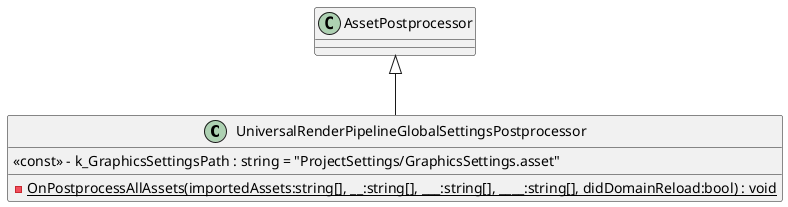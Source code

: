 @startuml
class UniversalRenderPipelineGlobalSettingsPostprocessor {
    <<const>> - k_GraphicsSettingsPath : string = "ProjectSettings/GraphicsSettings.asset"
    {static} - OnPostprocessAllAssets(importedAssets:string[], __:string[], ___:string[], ____:string[], didDomainReload:bool) : void
}
AssetPostprocessor <|-- UniversalRenderPipelineGlobalSettingsPostprocessor
@enduml
